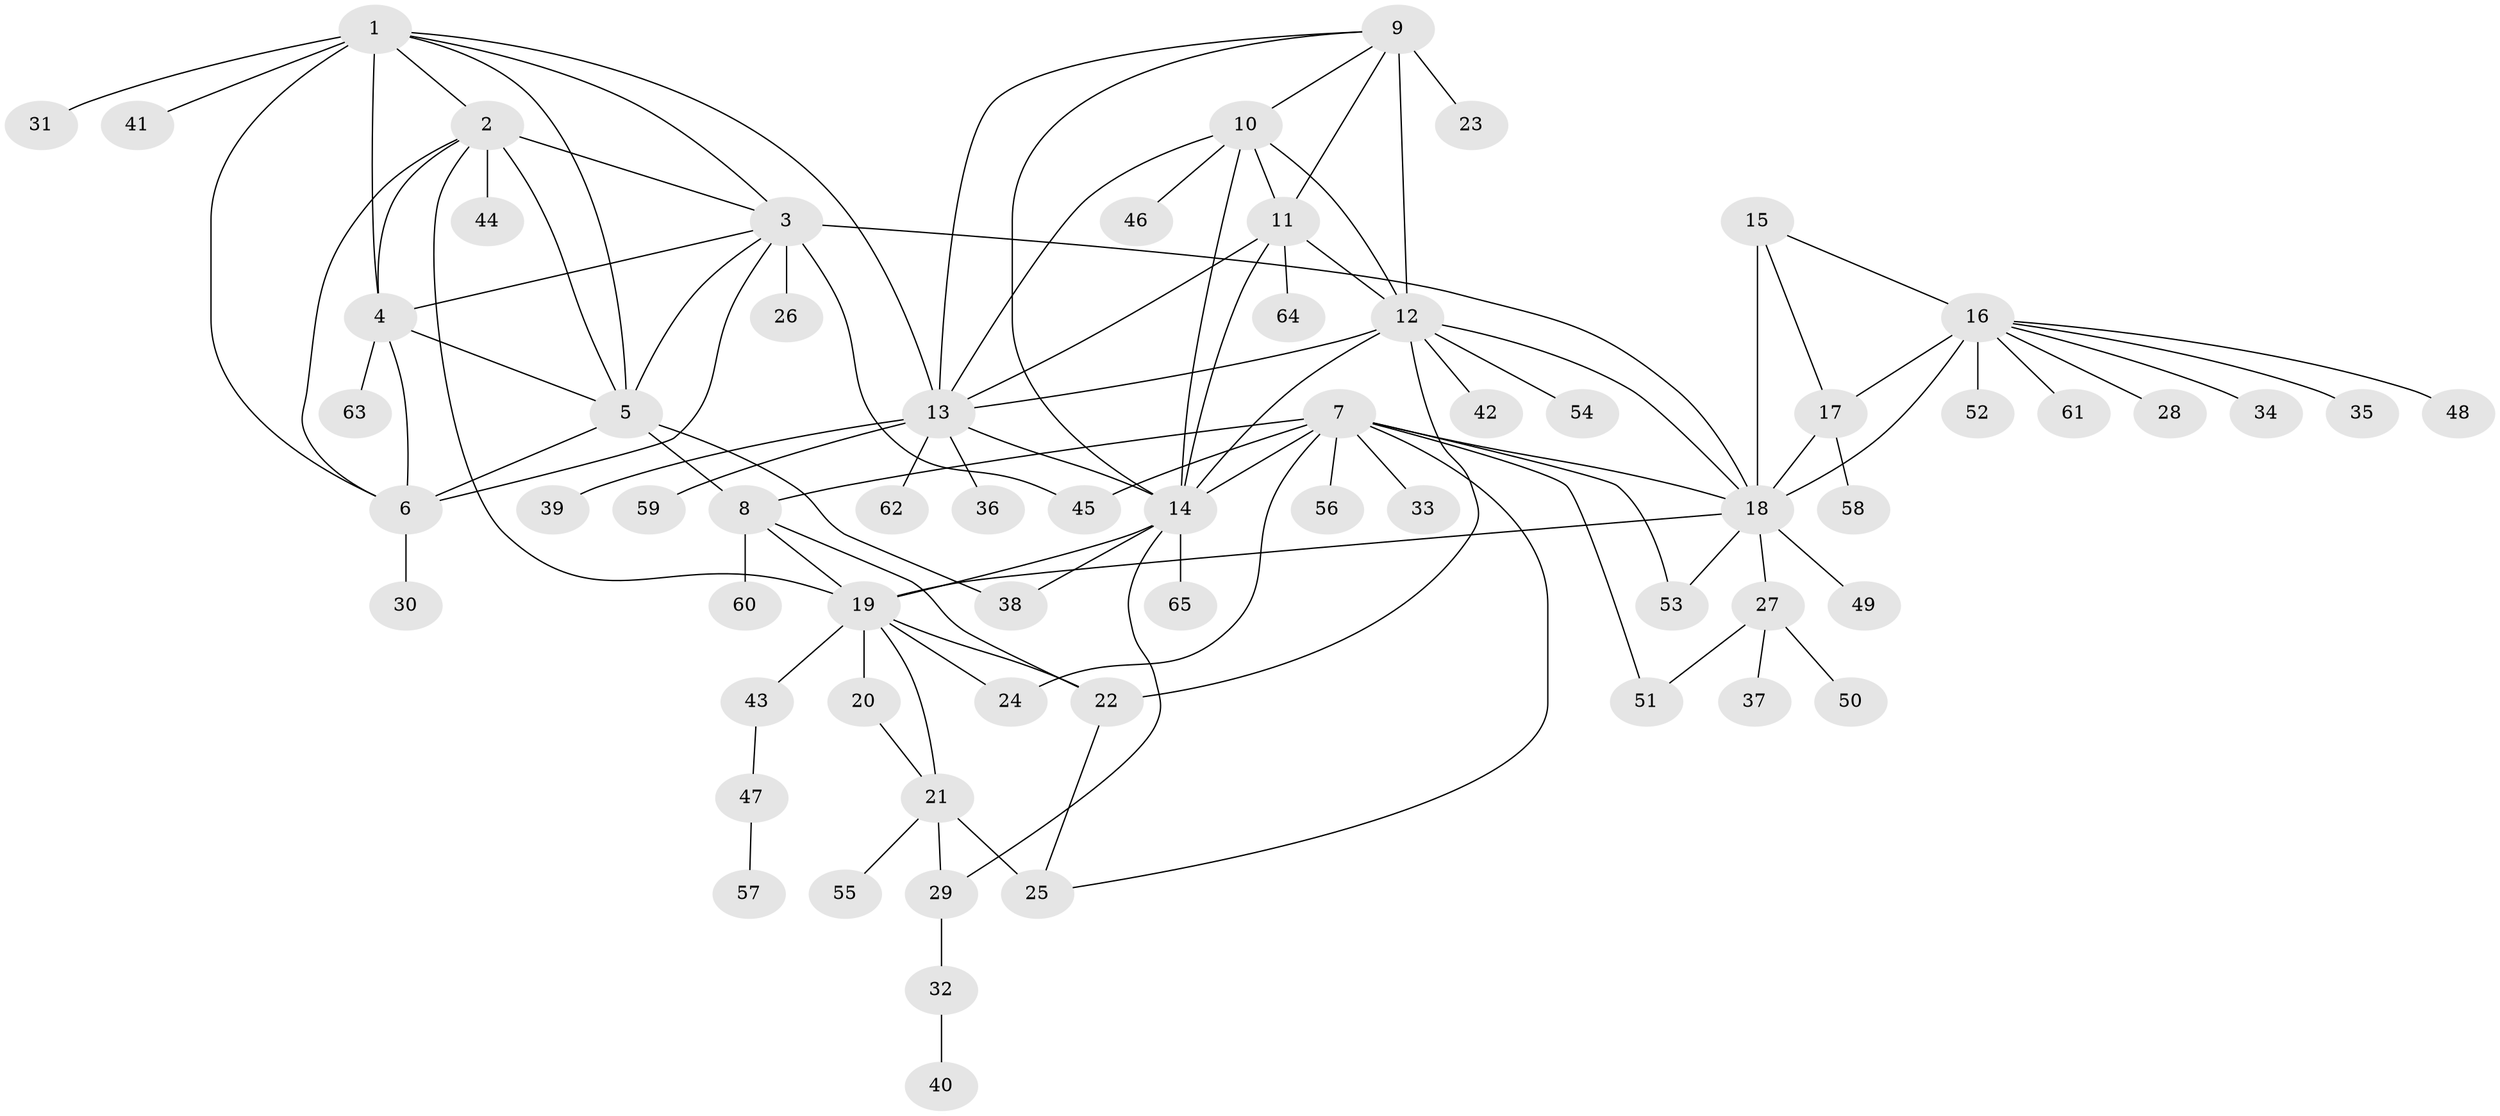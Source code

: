 // original degree distribution, {9: 0.046511627906976744, 10: 0.046511627906976744, 16: 0.007751937984496124, 7: 0.06201550387596899, 6: 0.023255813953488372, 5: 0.023255813953488372, 11: 0.015503875968992248, 12: 0.015503875968992248, 4: 0.015503875968992248, 1: 0.6201550387596899, 3: 0.023255813953488372, 2: 0.10077519379844961}
// Generated by graph-tools (version 1.1) at 2025/37/03/09/25 02:37:35]
// undirected, 65 vertices, 104 edges
graph export_dot {
graph [start="1"]
  node [color=gray90,style=filled];
  1;
  2;
  3;
  4;
  5;
  6;
  7;
  8;
  9;
  10;
  11;
  12;
  13;
  14;
  15;
  16;
  17;
  18;
  19;
  20;
  21;
  22;
  23;
  24;
  25;
  26;
  27;
  28;
  29;
  30;
  31;
  32;
  33;
  34;
  35;
  36;
  37;
  38;
  39;
  40;
  41;
  42;
  43;
  44;
  45;
  46;
  47;
  48;
  49;
  50;
  51;
  52;
  53;
  54;
  55;
  56;
  57;
  58;
  59;
  60;
  61;
  62;
  63;
  64;
  65;
  1 -- 2 [weight=1.0];
  1 -- 3 [weight=1.0];
  1 -- 4 [weight=1.0];
  1 -- 5 [weight=1.0];
  1 -- 6 [weight=1.0];
  1 -- 13 [weight=1.0];
  1 -- 31 [weight=1.0];
  1 -- 41 [weight=1.0];
  2 -- 3 [weight=1.0];
  2 -- 4 [weight=1.0];
  2 -- 5 [weight=1.0];
  2 -- 6 [weight=1.0];
  2 -- 19 [weight=1.0];
  2 -- 44 [weight=3.0];
  3 -- 4 [weight=1.0];
  3 -- 5 [weight=1.0];
  3 -- 6 [weight=1.0];
  3 -- 18 [weight=1.0];
  3 -- 26 [weight=8.0];
  3 -- 45 [weight=1.0];
  4 -- 5 [weight=1.0];
  4 -- 6 [weight=1.0];
  4 -- 63 [weight=1.0];
  5 -- 6 [weight=1.0];
  5 -- 8 [weight=1.0];
  5 -- 38 [weight=2.0];
  6 -- 30 [weight=3.0];
  7 -- 8 [weight=5.0];
  7 -- 14 [weight=1.0];
  7 -- 18 [weight=1.0];
  7 -- 24 [weight=4.0];
  7 -- 25 [weight=1.0];
  7 -- 33 [weight=1.0];
  7 -- 45 [weight=1.0];
  7 -- 51 [weight=1.0];
  7 -- 53 [weight=3.0];
  7 -- 56 [weight=1.0];
  8 -- 19 [weight=1.0];
  8 -- 22 [weight=1.0];
  8 -- 60 [weight=1.0];
  9 -- 10 [weight=1.0];
  9 -- 11 [weight=1.0];
  9 -- 12 [weight=1.0];
  9 -- 13 [weight=1.0];
  9 -- 14 [weight=1.0];
  9 -- 23 [weight=4.0];
  10 -- 11 [weight=1.0];
  10 -- 12 [weight=1.0];
  10 -- 13 [weight=1.0];
  10 -- 14 [weight=1.0];
  10 -- 46 [weight=1.0];
  11 -- 12 [weight=1.0];
  11 -- 13 [weight=1.0];
  11 -- 14 [weight=1.0];
  11 -- 64 [weight=1.0];
  12 -- 13 [weight=1.0];
  12 -- 14 [weight=1.0];
  12 -- 18 [weight=1.0];
  12 -- 22 [weight=1.0];
  12 -- 42 [weight=1.0];
  12 -- 54 [weight=1.0];
  13 -- 14 [weight=1.0];
  13 -- 36 [weight=1.0];
  13 -- 39 [weight=1.0];
  13 -- 59 [weight=1.0];
  13 -- 62 [weight=1.0];
  14 -- 19 [weight=1.0];
  14 -- 29 [weight=1.0];
  14 -- 38 [weight=1.0];
  14 -- 65 [weight=1.0];
  15 -- 16 [weight=1.0];
  15 -- 17 [weight=1.0];
  15 -- 18 [weight=4.0];
  16 -- 17 [weight=1.0];
  16 -- 18 [weight=3.0];
  16 -- 28 [weight=1.0];
  16 -- 34 [weight=1.0];
  16 -- 35 [weight=1.0];
  16 -- 48 [weight=1.0];
  16 -- 52 [weight=1.0];
  16 -- 61 [weight=1.0];
  17 -- 18 [weight=3.0];
  17 -- 58 [weight=1.0];
  18 -- 19 [weight=1.0];
  18 -- 27 [weight=1.0];
  18 -- 49 [weight=1.0];
  18 -- 53 [weight=1.0];
  19 -- 20 [weight=5.0];
  19 -- 21 [weight=4.0];
  19 -- 22 [weight=1.0];
  19 -- 24 [weight=1.0];
  19 -- 43 [weight=1.0];
  20 -- 21 [weight=1.0];
  21 -- 25 [weight=4.0];
  21 -- 29 [weight=1.0];
  21 -- 55 [weight=1.0];
  22 -- 25 [weight=1.0];
  27 -- 37 [weight=1.0];
  27 -- 50 [weight=1.0];
  27 -- 51 [weight=1.0];
  29 -- 32 [weight=1.0];
  32 -- 40 [weight=1.0];
  43 -- 47 [weight=1.0];
  47 -- 57 [weight=1.0];
}
